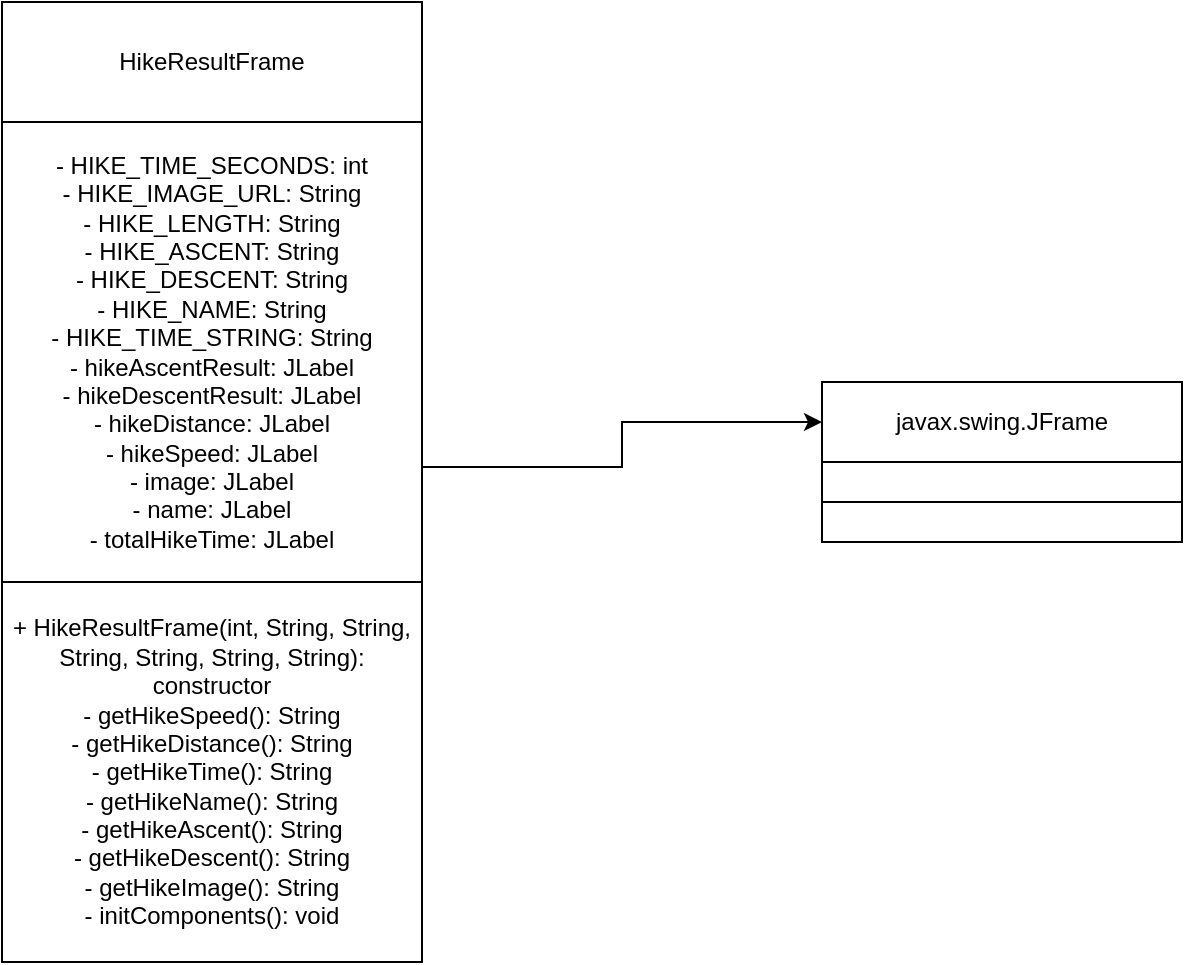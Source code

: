 <mxfile version="14.4.9" type="device"><diagram id="oPTjKM_rtNPjsc0pr7x9" name="Page-1"><mxGraphModel dx="1554" dy="769" grid="1" gridSize="10" guides="1" tooltips="1" connect="1" arrows="1" fold="1" page="1" pageScale="1" pageWidth="850" pageHeight="1100" math="0" shadow="0"><root><mxCell id="0"/><mxCell id="1" parent="0"/><mxCell id="iy5JbB5xRQUKKqZvgPQi-1" value="HikeResultFrame" style="rounded=0;whiteSpace=wrap;html=1;" vertex="1" parent="1"><mxGeometry x="180" y="90" width="210" height="60" as="geometry"/></mxCell><mxCell id="iy5JbB5xRQUKKqZvgPQi-8" style="edgeStyle=orthogonalEdgeStyle;rounded=0;orthogonalLoop=1;jettySize=auto;html=1;exitX=1;exitY=0.75;exitDx=0;exitDy=0;" edge="1" parent="1" source="iy5JbB5xRQUKKqZvgPQi-2" target="iy5JbB5xRQUKKqZvgPQi-4"><mxGeometry relative="1" as="geometry"/></mxCell><mxCell id="iy5JbB5xRQUKKqZvgPQi-2" value="- HIKE_TIME_SECONDS: int&lt;br&gt;- HIKE_IMAGE_URL: String&lt;br&gt;- HIKE_LENGTH: String&lt;br&gt;- HIKE_ASCENT: String&lt;br&gt;- HIKE_DESCENT: String&lt;br&gt;- HIKE_NAME: String&lt;br&gt;- HIKE_TIME_STRING: String&lt;br&gt;- hikeAscentResult: JLabel&lt;br&gt;- hikeDescentResult: JLabel&lt;br&gt;- hikeDistance: JLabel&lt;br&gt;- hikeSpeed: JLabel&lt;br&gt;- image: JLabel&lt;br&gt;- name: JLabel&lt;br&gt;- totalHikeTime: JLabel" style="rounded=0;whiteSpace=wrap;html=1;" vertex="1" parent="1"><mxGeometry x="180" y="150" width="210" height="230" as="geometry"/></mxCell><mxCell id="iy5JbB5xRQUKKqZvgPQi-3" value="+ HikeResultFrame(int, String, String, String, String, String, String): constructor&lt;br&gt;- getHikeSpeed(): String&lt;br&gt;- getHikeDistance(): String&lt;br&gt;- getHikeTime(): String&lt;br&gt;- getHikeName(): String&lt;br&gt;- getHikeAscent(): String&lt;br&gt;- getHikeDescent(): String&lt;br&gt;- getHikeImage(): String&lt;br&gt;- initComponents(): void" style="rounded=0;whiteSpace=wrap;html=1;" vertex="1" parent="1"><mxGeometry x="180" y="380" width="210" height="190" as="geometry"/></mxCell><mxCell id="iy5JbB5xRQUKKqZvgPQi-4" value="javax.swing.JFrame" style="rounded=0;whiteSpace=wrap;html=1;" vertex="1" parent="1"><mxGeometry x="590" y="280" width="180" height="40" as="geometry"/></mxCell><mxCell id="iy5JbB5xRQUKKqZvgPQi-5" value="" style="rounded=0;whiteSpace=wrap;html=1;" vertex="1" parent="1"><mxGeometry x="590" y="320" width="180" height="20" as="geometry"/></mxCell><mxCell id="iy5JbB5xRQUKKqZvgPQi-6" value="" style="rounded=0;whiteSpace=wrap;html=1;" vertex="1" parent="1"><mxGeometry x="590" y="340" width="180" height="20" as="geometry"/></mxCell></root></mxGraphModel></diagram></mxfile>